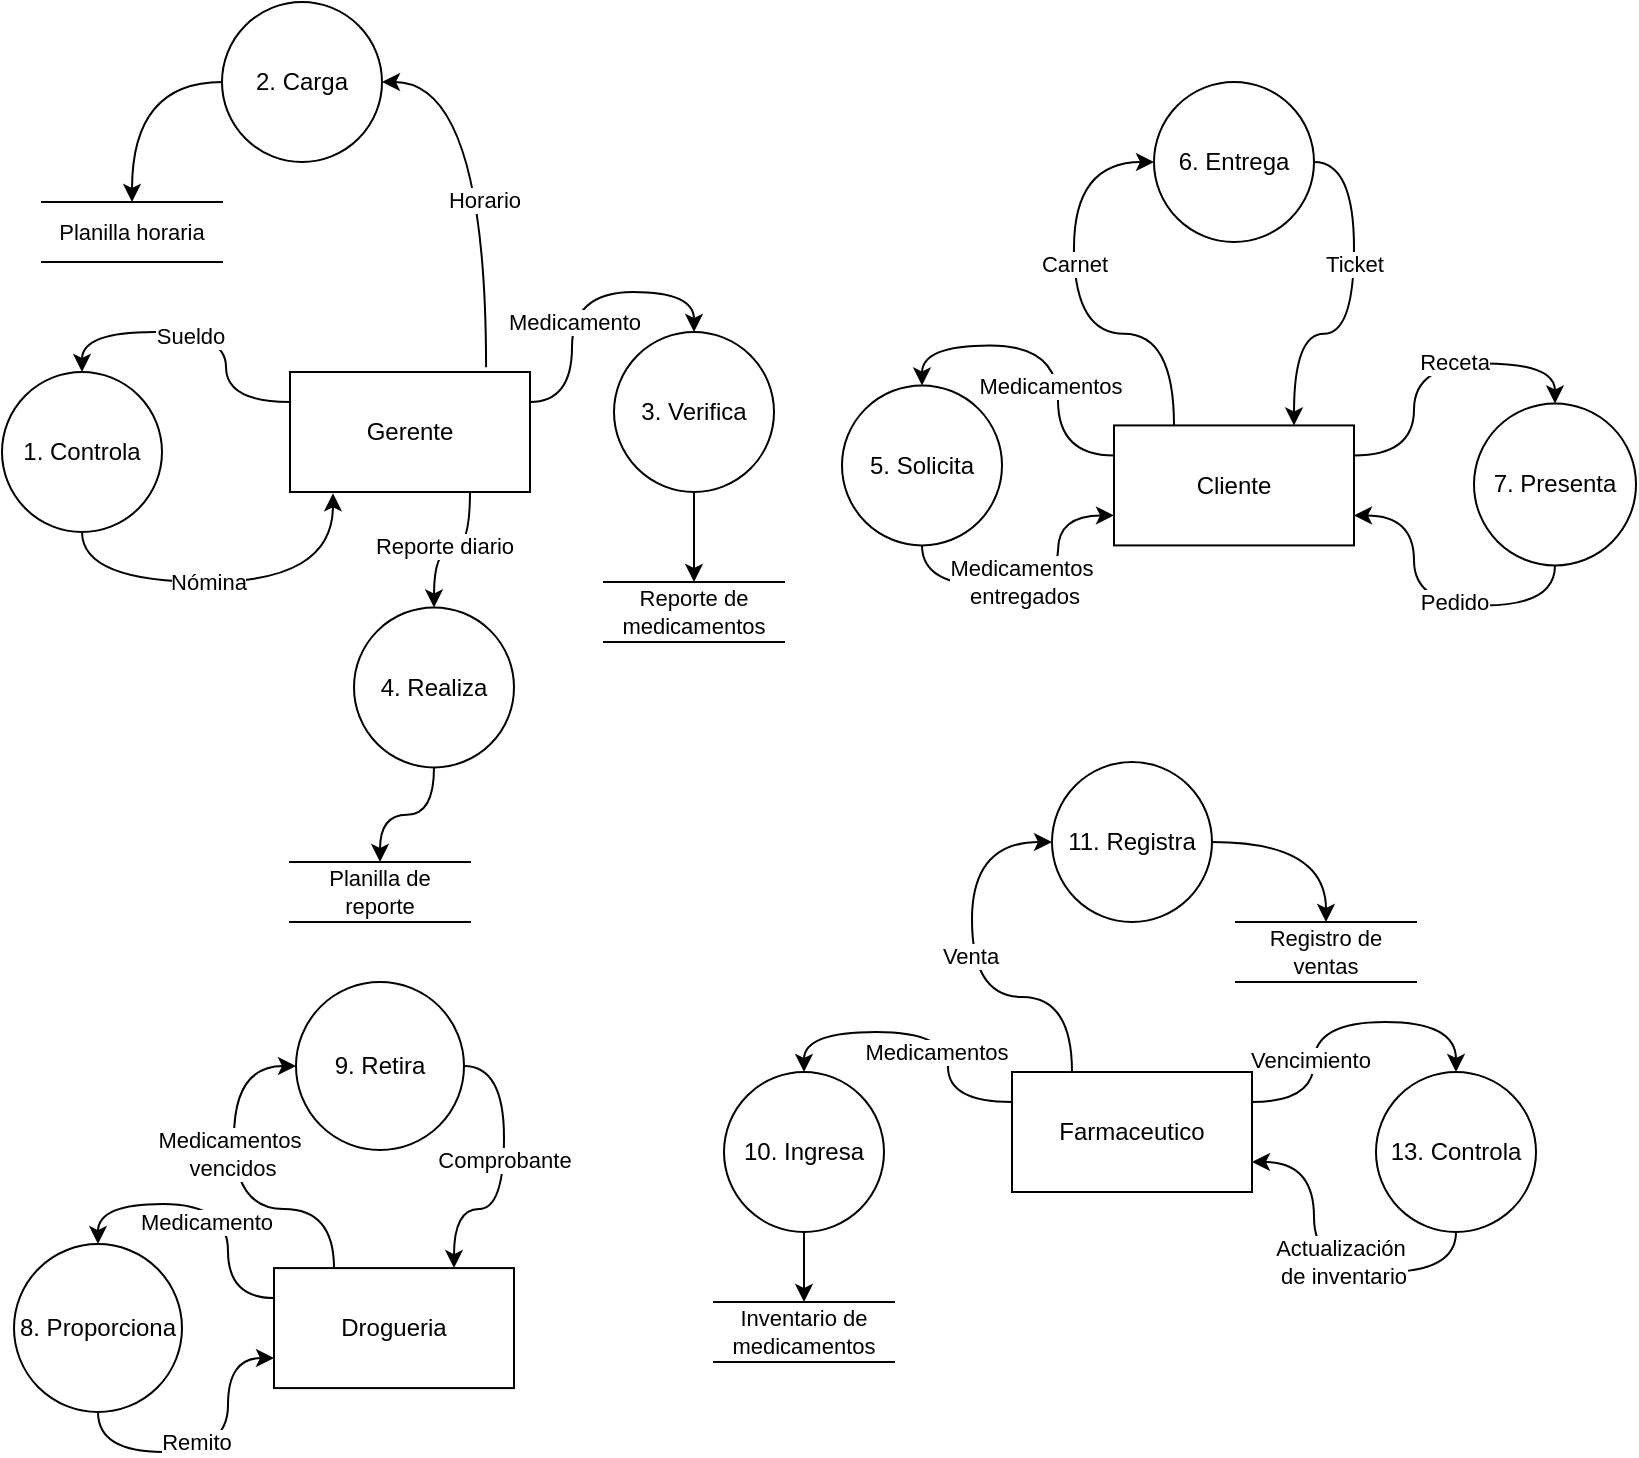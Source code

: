 <mxfile version="24.8.6" pages="2">
  <diagram id="8bPWiTlcKolvTdHzhJPU" name="DFD_Farmacia">
    <mxGraphModel dx="1068" dy="471" grid="1" gridSize="10" guides="1" tooltips="1" connect="1" arrows="1" fold="1" page="1" pageScale="1" pageWidth="827" pageHeight="1169" math="0" shadow="0">
      <root>
        <mxCell id="0" />
        <mxCell id="1" parent="0" />
        <mxCell id="YV-PIig6HxP3eE1vPEk6-2" style="edgeStyle=orthogonalEdgeStyle;shape=connector;curved=1;rounded=0;orthogonalLoop=1;jettySize=auto;html=1;exitX=0;exitY=0.25;exitDx=0;exitDy=0;strokeColor=default;align=center;verticalAlign=middle;fontFamily=Helvetica;fontSize=11;fontColor=default;labelBackgroundColor=default;endArrow=classic;entryX=0.5;entryY=0;entryDx=0;entryDy=0;" parent="1" source="YV-PIig6HxP3eE1vPEk6-7" target="YV-PIig6HxP3eE1vPEk6-4" edge="1">
          <mxGeometry relative="1" as="geometry">
            <mxPoint x="144" y="170" as="targetPoint" />
          </mxGeometry>
        </mxCell>
        <mxCell id="YV-PIig6HxP3eE1vPEk6-3" value="Sueldo" style="edgeLabel;html=1;align=center;verticalAlign=middle;resizable=0;points=[];fontFamily=Helvetica;fontSize=11;fontColor=default;labelBackgroundColor=default;" parent="YV-PIig6HxP3eE1vPEk6-2" connectable="0" vertex="1">
          <mxGeometry x="0.07" y="2" relative="1" as="geometry">
            <mxPoint as="offset" />
          </mxGeometry>
        </mxCell>
        <mxCell id="YV-PIig6HxP3eE1vPEk6-4" value="1. Controla" style="ellipse;whiteSpace=wrap;html=1;aspect=fixed;" parent="1" vertex="1">
          <mxGeometry x="4" y="195" width="80" height="80" as="geometry" />
        </mxCell>
        <mxCell id="YV-PIig6HxP3eE1vPEk6-21" style="edgeStyle=orthogonalEdgeStyle;shape=connector;curved=1;rounded=0;orthogonalLoop=1;jettySize=auto;html=1;exitX=0;exitY=0.5;exitDx=0;exitDy=0;entryX=0.5;entryY=0;entryDx=0;entryDy=0;strokeColor=default;align=center;verticalAlign=middle;fontFamily=Helvetica;fontSize=11;fontColor=default;labelBackgroundColor=default;endArrow=classic;" parent="1" source="YV-PIig6HxP3eE1vPEk6-5" target="YV-PIig6HxP3eE1vPEk6-20" edge="1">
          <mxGeometry relative="1" as="geometry" />
        </mxCell>
        <mxCell id="YV-PIig6HxP3eE1vPEk6-5" value="2. Carga" style="ellipse;whiteSpace=wrap;html=1;aspect=fixed;" parent="1" vertex="1">
          <mxGeometry x="114" y="10" width="80" height="80" as="geometry" />
        </mxCell>
        <mxCell id="YV-PIig6HxP3eE1vPEk6-27" style="edgeStyle=orthogonalEdgeStyle;shape=connector;curved=1;rounded=0;orthogonalLoop=1;jettySize=auto;html=1;exitX=0.5;exitY=1;exitDx=0;exitDy=0;entryX=0.5;entryY=0;entryDx=0;entryDy=0;strokeColor=default;align=center;verticalAlign=middle;fontFamily=Helvetica;fontSize=11;fontColor=default;labelBackgroundColor=default;endArrow=classic;" parent="1" source="YV-PIig6HxP3eE1vPEk6-6" target="YV-PIig6HxP3eE1vPEk6-26" edge="1">
          <mxGeometry relative="1" as="geometry" />
        </mxCell>
        <mxCell id="YV-PIig6HxP3eE1vPEk6-6" value="4. Realiza" style="ellipse;whiteSpace=wrap;html=1;aspect=fixed;" parent="1" vertex="1">
          <mxGeometry x="180" y="312.71" width="80" height="80" as="geometry" />
        </mxCell>
        <mxCell id="YV-PIig6HxP3eE1vPEk6-22" style="edgeStyle=orthogonalEdgeStyle;shape=connector;curved=1;rounded=0;orthogonalLoop=1;jettySize=auto;html=1;exitX=1;exitY=0.25;exitDx=0;exitDy=0;entryX=0.5;entryY=0;entryDx=0;entryDy=0;strokeColor=default;align=center;verticalAlign=middle;fontFamily=Helvetica;fontSize=11;fontColor=default;labelBackgroundColor=default;endArrow=classic;" parent="1" source="YV-PIig6HxP3eE1vPEk6-7" target="YV-PIig6HxP3eE1vPEk6-8" edge="1">
          <mxGeometry relative="1" as="geometry" />
        </mxCell>
        <mxCell id="YV-PIig6HxP3eE1vPEk6-23" value="Medicamento" style="edgeLabel;html=1;align=center;verticalAlign=middle;resizable=0;points=[];fontFamily=Helvetica;fontSize=11;fontColor=default;labelBackgroundColor=default;" parent="YV-PIig6HxP3eE1vPEk6-22" connectable="0" vertex="1">
          <mxGeometry x="-0.362" y="-2" relative="1" as="geometry">
            <mxPoint x="-1" y="-11" as="offset" />
          </mxGeometry>
        </mxCell>
        <mxCell id="YV-PIig6HxP3eE1vPEk6-24" style="edgeStyle=orthogonalEdgeStyle;shape=connector;curved=1;rounded=0;orthogonalLoop=1;jettySize=auto;html=1;exitX=0.75;exitY=1;exitDx=0;exitDy=0;entryX=0.5;entryY=0;entryDx=0;entryDy=0;strokeColor=default;align=center;verticalAlign=middle;fontFamily=Helvetica;fontSize=11;fontColor=default;labelBackgroundColor=default;endArrow=classic;" parent="1" source="YV-PIig6HxP3eE1vPEk6-7" target="YV-PIig6HxP3eE1vPEk6-6" edge="1">
          <mxGeometry relative="1" as="geometry" />
        </mxCell>
        <mxCell id="YV-PIig6HxP3eE1vPEk6-25" value="Reporte diario" style="edgeLabel;html=1;align=center;verticalAlign=middle;resizable=0;points=[];fontFamily=Helvetica;fontSize=11;fontColor=default;labelBackgroundColor=default;" parent="YV-PIig6HxP3eE1vPEk6-24" connectable="0" vertex="1">
          <mxGeometry x="0.107" y="-2" relative="1" as="geometry">
            <mxPoint as="offset" />
          </mxGeometry>
        </mxCell>
        <mxCell id="YV-PIig6HxP3eE1vPEk6-7" value="Gerente" style="rounded=0;whiteSpace=wrap;html=1;" parent="1" vertex="1">
          <mxGeometry x="148" y="195" width="120" height="60" as="geometry" />
        </mxCell>
        <mxCell id="WtPq1VVU2qWThRhTAuw3-4" style="edgeStyle=orthogonalEdgeStyle;rounded=0;orthogonalLoop=1;jettySize=auto;html=1;exitX=0.5;exitY=1;exitDx=0;exitDy=0;entryX=0.5;entryY=0;entryDx=0;entryDy=0;curved=1;" edge="1" parent="1" source="YV-PIig6HxP3eE1vPEk6-8" target="WtPq1VVU2qWThRhTAuw3-3">
          <mxGeometry relative="1" as="geometry" />
        </mxCell>
        <mxCell id="YV-PIig6HxP3eE1vPEk6-8" value="3. Verifica" style="ellipse;whiteSpace=wrap;html=1;aspect=fixed;" parent="1" vertex="1">
          <mxGeometry x="310" y="175" width="80" height="80" as="geometry" />
        </mxCell>
        <mxCell id="YV-PIig6HxP3eE1vPEk6-9" style="edgeStyle=orthogonalEdgeStyle;shape=connector;curved=1;rounded=0;orthogonalLoop=1;jettySize=auto;html=1;exitX=0;exitY=0.25;exitDx=0;exitDy=0;strokeColor=default;align=center;verticalAlign=middle;fontFamily=Helvetica;fontSize=11;fontColor=default;labelBackgroundColor=default;endArrow=classic;entryX=0.5;entryY=0;entryDx=0;entryDy=0;" parent="1" source="YV-PIig6HxP3eE1vPEk6-14" target="YV-PIig6HxP3eE1vPEk6-11" edge="1">
          <mxGeometry relative="1" as="geometry">
            <mxPoint x="505" y="520" as="targetPoint" />
          </mxGeometry>
        </mxCell>
        <mxCell id="YV-PIig6HxP3eE1vPEk6-10" value="Medicamentos" style="edgeLabel;html=1;align=center;verticalAlign=middle;resizable=0;points=[];fontFamily=Helvetica;fontSize=11;fontColor=default;labelBackgroundColor=default;" parent="YV-PIig6HxP3eE1vPEk6-9" connectable="0" vertex="1">
          <mxGeometry x="0.07" y="2" relative="1" as="geometry">
            <mxPoint x="12" y="8" as="offset" />
          </mxGeometry>
        </mxCell>
        <mxCell id="-HLmebLIenSybxcBl1Y0-34" style="edgeStyle=orthogonalEdgeStyle;shape=connector;curved=1;rounded=0;orthogonalLoop=1;jettySize=auto;html=1;exitX=0.5;exitY=1;exitDx=0;exitDy=0;entryX=0.5;entryY=0;entryDx=0;entryDy=0;strokeColor=default;align=center;verticalAlign=middle;fontFamily=Helvetica;fontSize=11;fontColor=default;labelBackgroundColor=default;endArrow=classic;" edge="1" parent="1" source="YV-PIig6HxP3eE1vPEk6-11" target="-HLmebLIenSybxcBl1Y0-33">
          <mxGeometry relative="1" as="geometry" />
        </mxCell>
        <mxCell id="YV-PIig6HxP3eE1vPEk6-11" value="10. Ingresa" style="ellipse;whiteSpace=wrap;html=1;aspect=fixed;" parent="1" vertex="1">
          <mxGeometry x="365" y="545" width="80" height="80" as="geometry" />
        </mxCell>
        <mxCell id="-HLmebLIenSybxcBl1Y0-40" style="edgeStyle=orthogonalEdgeStyle;shape=connector;curved=1;rounded=0;orthogonalLoop=1;jettySize=auto;html=1;exitX=0.5;exitY=1;exitDx=0;exitDy=0;entryX=1;entryY=0.75;entryDx=0;entryDy=0;strokeColor=default;align=center;verticalAlign=middle;fontFamily=Helvetica;fontSize=11;fontColor=default;labelBackgroundColor=default;endArrow=classic;" edge="1" parent="1" source="YV-PIig6HxP3eE1vPEk6-13" target="YV-PIig6HxP3eE1vPEk6-14">
          <mxGeometry relative="1" as="geometry" />
        </mxCell>
        <mxCell id="-HLmebLIenSybxcBl1Y0-41" value="Actualización&lt;div&gt;&amp;nbsp;de inventario&lt;/div&gt;" style="edgeLabel;html=1;align=center;verticalAlign=middle;resizable=0;points=[];fontFamily=Helvetica;fontSize=11;fontColor=default;labelBackgroundColor=default;" vertex="1" connectable="0" parent="-HLmebLIenSybxcBl1Y0-40">
          <mxGeometry x="-0.113" y="-5" relative="1" as="geometry">
            <mxPoint as="offset" />
          </mxGeometry>
        </mxCell>
        <mxCell id="YV-PIig6HxP3eE1vPEk6-13" value="13. Controla" style="ellipse;whiteSpace=wrap;html=1;aspect=fixed;" parent="1" vertex="1">
          <mxGeometry x="691" y="545" width="80" height="80" as="geometry" />
        </mxCell>
        <mxCell id="YV-PIig6HxP3eE1vPEk6-28" style="edgeStyle=orthogonalEdgeStyle;shape=connector;curved=1;rounded=0;orthogonalLoop=1;jettySize=auto;html=1;exitX=1;exitY=0.25;exitDx=0;exitDy=0;entryX=0.5;entryY=0;entryDx=0;entryDy=0;strokeColor=default;align=center;verticalAlign=middle;fontFamily=Helvetica;fontSize=11;fontColor=default;labelBackgroundColor=default;endArrow=classic;" parent="1" source="YV-PIig6HxP3eE1vPEk6-14" target="YV-PIig6HxP3eE1vPEk6-13" edge="1">
          <mxGeometry relative="1" as="geometry">
            <Array as="points">
              <mxPoint x="660" y="560" />
              <mxPoint x="660" y="520" />
              <mxPoint x="731" y="520" />
            </Array>
          </mxGeometry>
        </mxCell>
        <mxCell id="YV-PIig6HxP3eE1vPEk6-29" value="Vencimiento" style="edgeLabel;html=1;align=center;verticalAlign=middle;resizable=0;points=[];fontFamily=Helvetica;fontSize=11;fontColor=default;labelBackgroundColor=default;" parent="YV-PIig6HxP3eE1vPEk6-28" connectable="0" vertex="1">
          <mxGeometry x="-0.379" y="2" relative="1" as="geometry">
            <mxPoint as="offset" />
          </mxGeometry>
        </mxCell>
        <mxCell id="-HLmebLIenSybxcBl1Y0-36" style="edgeStyle=orthogonalEdgeStyle;shape=connector;curved=1;rounded=0;orthogonalLoop=1;jettySize=auto;html=1;exitX=0.25;exitY=0;exitDx=0;exitDy=0;entryX=0;entryY=0.5;entryDx=0;entryDy=0;strokeColor=default;align=center;verticalAlign=middle;fontFamily=Helvetica;fontSize=11;fontColor=default;labelBackgroundColor=default;endArrow=classic;" edge="1" parent="1" source="YV-PIig6HxP3eE1vPEk6-14" target="-HLmebLIenSybxcBl1Y0-35">
          <mxGeometry relative="1" as="geometry" />
        </mxCell>
        <mxCell id="-HLmebLIenSybxcBl1Y0-37" value="Venta" style="edgeLabel;html=1;align=center;verticalAlign=middle;resizable=0;points=[];fontFamily=Helvetica;fontSize=11;fontColor=default;labelBackgroundColor=default;" vertex="1" connectable="0" parent="-HLmebLIenSybxcBl1Y0-36">
          <mxGeometry x="0.054" y="1" relative="1" as="geometry">
            <mxPoint as="offset" />
          </mxGeometry>
        </mxCell>
        <mxCell id="YV-PIig6HxP3eE1vPEk6-14" value="Farmaceutico" style="rounded=0;whiteSpace=wrap;html=1;" parent="1" vertex="1">
          <mxGeometry x="509" y="545" width="120" height="60" as="geometry" />
        </mxCell>
        <mxCell id="YV-PIig6HxP3eE1vPEk6-18" style="edgeStyle=orthogonalEdgeStyle;shape=connector;curved=1;rounded=0;orthogonalLoop=1;jettySize=auto;html=1;exitX=0.817;exitY=-0.039;exitDx=0;exitDy=0;entryX=1;entryY=0.5;entryDx=0;entryDy=0;strokeColor=default;align=center;verticalAlign=middle;fontFamily=Helvetica;fontSize=11;fontColor=default;labelBackgroundColor=default;endArrow=classic;exitPerimeter=0;" parent="1" source="YV-PIig6HxP3eE1vPEk6-7" target="YV-PIig6HxP3eE1vPEk6-5" edge="1">
          <mxGeometry relative="1" as="geometry" />
        </mxCell>
        <mxCell id="YV-PIig6HxP3eE1vPEk6-19" value="Horario" style="edgeLabel;html=1;align=center;verticalAlign=middle;resizable=0;points=[];fontFamily=Helvetica;fontSize=11;fontColor=default;labelBackgroundColor=default;" parent="YV-PIig6HxP3eE1vPEk6-18" connectable="0" vertex="1">
          <mxGeometry x="-0.135" y="1" relative="1" as="geometry">
            <mxPoint as="offset" />
          </mxGeometry>
        </mxCell>
        <mxCell id="YV-PIig6HxP3eE1vPEk6-20" value="Planilla horaria" style="shape=partialRectangle;whiteSpace=wrap;html=1;left=0;right=0;fillColor=none;fontFamily=Helvetica;fontSize=11;fontColor=default;labelBackgroundColor=default;" parent="1" vertex="1">
          <mxGeometry x="24" y="110" width="90" height="30" as="geometry" />
        </mxCell>
        <mxCell id="YV-PIig6HxP3eE1vPEk6-26" value="Planilla de reporte" style="shape=partialRectangle;whiteSpace=wrap;html=1;left=0;right=0;fillColor=none;fontFamily=Helvetica;fontSize=11;fontColor=default;labelBackgroundColor=default;" parent="1" vertex="1">
          <mxGeometry x="148" y="440" width="90" height="30" as="geometry" />
        </mxCell>
        <mxCell id="YV-PIig6HxP3eE1vPEk6-47" style="edgeStyle=orthogonalEdgeStyle;shape=connector;curved=1;rounded=0;orthogonalLoop=1;jettySize=auto;html=1;exitX=0;exitY=0.25;exitDx=0;exitDy=0;strokeColor=default;align=center;verticalAlign=middle;fontFamily=Helvetica;fontSize=11;fontColor=default;labelBackgroundColor=default;endArrow=classic;entryX=0.5;entryY=0;entryDx=0;entryDy=0;" parent="1" source="YV-PIig6HxP3eE1vPEk6-55" target="YV-PIig6HxP3eE1vPEk6-49" edge="1">
          <mxGeometry relative="1" as="geometry">
            <mxPoint x="174" y="520.04" as="targetPoint" />
          </mxGeometry>
        </mxCell>
        <mxCell id="YV-PIig6HxP3eE1vPEk6-48" value="Medicamento" style="edgeLabel;html=1;align=center;verticalAlign=middle;resizable=0;points=[];fontFamily=Helvetica;fontSize=11;fontColor=default;labelBackgroundColor=default;" parent="YV-PIig6HxP3eE1vPEk6-47" connectable="0" vertex="1">
          <mxGeometry x="0.07" y="2" relative="1" as="geometry">
            <mxPoint x="2" y="7" as="offset" />
          </mxGeometry>
        </mxCell>
        <mxCell id="YV-PIig6HxP3eE1vPEk6-49" value="8. Proporciona" style="ellipse;whiteSpace=wrap;html=1;aspect=fixed;" parent="1" vertex="1">
          <mxGeometry x="10" y="631.04" width="84" height="84" as="geometry" />
        </mxCell>
        <mxCell id="-HLmebLIenSybxcBl1Y0-60" style="edgeStyle=orthogonalEdgeStyle;shape=connector;curved=1;rounded=0;orthogonalLoop=1;jettySize=auto;html=1;exitX=0.25;exitY=0;exitDx=0;exitDy=0;entryX=0;entryY=0.5;entryDx=0;entryDy=0;strokeColor=default;align=center;verticalAlign=middle;fontFamily=Helvetica;fontSize=11;fontColor=default;labelBackgroundColor=default;endArrow=classic;" edge="1" parent="1" source="YV-PIig6HxP3eE1vPEk6-55" target="-HLmebLIenSybxcBl1Y0-53">
          <mxGeometry relative="1" as="geometry" />
        </mxCell>
        <mxCell id="-HLmebLIenSybxcBl1Y0-61" value="Medicamentos&amp;nbsp;&lt;div&gt;vencidos&lt;/div&gt;" style="edgeLabel;html=1;align=center;verticalAlign=middle;resizable=0;points=[];fontFamily=Helvetica;fontSize=11;fontColor=default;labelBackgroundColor=default;" vertex="1" connectable="0" parent="-HLmebLIenSybxcBl1Y0-60">
          <mxGeometry x="0.183" y="1" relative="1" as="geometry">
            <mxPoint as="offset" />
          </mxGeometry>
        </mxCell>
        <mxCell id="YV-PIig6HxP3eE1vPEk6-55" value="Drogueria" style="rounded=0;whiteSpace=wrap;html=1;" parent="1" vertex="1">
          <mxGeometry x="140" y="643.04" width="120" height="60" as="geometry" />
        </mxCell>
        <mxCell id="YV-PIig6HxP3eE1vPEk6-57" style="edgeStyle=orthogonalEdgeStyle;shape=connector;curved=1;rounded=0;orthogonalLoop=1;jettySize=auto;html=1;strokeColor=default;align=center;verticalAlign=middle;fontFamily=Helvetica;fontSize=11;fontColor=default;labelBackgroundColor=default;endArrow=classic;entryX=0;entryY=0.75;entryDx=0;entryDy=0;exitX=0.5;exitY=1;exitDx=0;exitDy=0;" parent="1" source="YV-PIig6HxP3eE1vPEk6-49" target="YV-PIig6HxP3eE1vPEk6-55" edge="1">
          <mxGeometry relative="1" as="geometry">
            <mxPoint x="74.0" y="660" as="targetPoint" />
          </mxGeometry>
        </mxCell>
        <mxCell id="YV-PIig6HxP3eE1vPEk6-58" value="Remito" style="edgeLabel;html=1;align=center;verticalAlign=middle;resizable=0;points=[];fontFamily=Helvetica;fontSize=11;fontColor=default;labelBackgroundColor=default;" parent="YV-PIig6HxP3eE1vPEk6-57" connectable="0" vertex="1">
          <mxGeometry x="-0.225" y="7" relative="1" as="geometry">
            <mxPoint x="9" y="2" as="offset" />
          </mxGeometry>
        </mxCell>
        <mxCell id="WtPq1VVU2qWThRhTAuw3-1" style="edgeStyle=orthogonalEdgeStyle;rounded=0;orthogonalLoop=1;jettySize=auto;html=1;exitX=0.5;exitY=1;exitDx=0;exitDy=0;entryX=0.179;entryY=1.011;entryDx=0;entryDy=0;entryPerimeter=0;curved=1;" edge="1" parent="1" source="YV-PIig6HxP3eE1vPEk6-4" target="YV-PIig6HxP3eE1vPEk6-7">
          <mxGeometry relative="1" as="geometry">
            <Array as="points">
              <mxPoint x="44" y="300" />
              <mxPoint x="170" y="300" />
            </Array>
          </mxGeometry>
        </mxCell>
        <mxCell id="WtPq1VVU2qWThRhTAuw3-2" value="Nómina" style="edgeLabel;html=1;align=center;verticalAlign=middle;resizable=0;points=[];" vertex="1" connectable="0" parent="WtPq1VVU2qWThRhTAuw3-1">
          <mxGeometry x="-0.104" relative="1" as="geometry">
            <mxPoint as="offset" />
          </mxGeometry>
        </mxCell>
        <mxCell id="WtPq1VVU2qWThRhTAuw3-3" value="Reporte de medicamentos" style="shape=partialRectangle;whiteSpace=wrap;html=1;left=0;right=0;fillColor=none;fontFamily=Helvetica;fontSize=11;fontColor=default;labelBackgroundColor=default;" vertex="1" parent="1">
          <mxGeometry x="305" y="300" width="90" height="30" as="geometry" />
        </mxCell>
        <mxCell id="-HLmebLIenSybxcBl1Y0-17" style="edgeStyle=orthogonalEdgeStyle;shape=connector;curved=1;rounded=0;orthogonalLoop=1;jettySize=auto;html=1;exitX=0.5;exitY=1;exitDx=0;exitDy=0;entryX=1;entryY=0.75;entryDx=0;entryDy=0;strokeColor=default;align=center;verticalAlign=middle;fontFamily=Helvetica;fontSize=11;fontColor=default;labelBackgroundColor=default;endArrow=classic;" edge="1" source="-HLmebLIenSybxcBl1Y0-19" target="-HLmebLIenSybxcBl1Y0-29" parent="1">
          <mxGeometry relative="1" as="geometry" />
        </mxCell>
        <mxCell id="-HLmebLIenSybxcBl1Y0-18" value="Pedido" style="edgeLabel;html=1;align=center;verticalAlign=middle;resizable=0;points=[];fontFamily=Helvetica;fontSize=11;fontColor=default;labelBackgroundColor=default;" vertex="1" connectable="0" parent="-HLmebLIenSybxcBl1Y0-17">
          <mxGeometry x="-0.071" y="-2" relative="1" as="geometry">
            <mxPoint x="6" as="offset" />
          </mxGeometry>
        </mxCell>
        <mxCell id="-HLmebLIenSybxcBl1Y0-19" value="7. Presenta" style="ellipse;whiteSpace=wrap;html=1;aspect=fixed;" vertex="1" parent="1">
          <mxGeometry x="740" y="210.71" width="81" height="81" as="geometry" />
        </mxCell>
        <mxCell id="-HLmebLIenSybxcBl1Y0-20" style="edgeStyle=orthogonalEdgeStyle;shape=connector;curved=1;rounded=0;orthogonalLoop=1;jettySize=auto;html=1;exitX=0.5;exitY=1;exitDx=0;exitDy=0;entryX=0;entryY=0.75;entryDx=0;entryDy=0;strokeColor=default;align=center;verticalAlign=middle;fontFamily=Helvetica;fontSize=11;fontColor=default;labelBackgroundColor=default;endArrow=classic;" edge="1" source="-HLmebLIenSybxcBl1Y0-22" target="-HLmebLIenSybxcBl1Y0-29" parent="1">
          <mxGeometry relative="1" as="geometry" />
        </mxCell>
        <mxCell id="-HLmebLIenSybxcBl1Y0-21" value="Medicamentos&amp;nbsp;&lt;div&gt;entregados&lt;/div&gt;" style="edgeLabel;html=1;align=center;verticalAlign=middle;resizable=0;points=[];fontFamily=Helvetica;fontSize=11;fontColor=default;labelBackgroundColor=default;" vertex="1" connectable="0" parent="-HLmebLIenSybxcBl1Y0-20">
          <mxGeometry x="-0.298" y="3" relative="1" as="geometry">
            <mxPoint x="18" y="1" as="offset" />
          </mxGeometry>
        </mxCell>
        <mxCell id="-HLmebLIenSybxcBl1Y0-22" value="5. Solicita" style="ellipse;whiteSpace=wrap;html=1;aspect=fixed;" vertex="1" parent="1">
          <mxGeometry x="424" y="201.71" width="80" height="80" as="geometry" />
        </mxCell>
        <mxCell id="-HLmebLIenSybxcBl1Y0-23" style="edgeStyle=orthogonalEdgeStyle;shape=connector;curved=1;rounded=0;orthogonalLoop=1;jettySize=auto;html=1;exitX=0;exitY=0.25;exitDx=0;exitDy=0;entryX=0.5;entryY=0;entryDx=0;entryDy=0;strokeColor=default;align=center;verticalAlign=middle;fontFamily=Helvetica;fontSize=11;fontColor=default;labelBackgroundColor=default;endArrow=classic;" edge="1" source="-HLmebLIenSybxcBl1Y0-29" target="-HLmebLIenSybxcBl1Y0-22" parent="1">
          <mxGeometry relative="1" as="geometry" />
        </mxCell>
        <mxCell id="-HLmebLIenSybxcBl1Y0-24" value="Medicamentos" style="edgeLabel;html=1;align=center;verticalAlign=middle;resizable=0;points=[];fontFamily=Helvetica;fontSize=11;fontColor=default;labelBackgroundColor=default;" vertex="1" connectable="0" parent="-HLmebLIenSybxcBl1Y0-23">
          <mxGeometry x="0.265" y="1" relative="1" as="geometry">
            <mxPoint x="21" y="19" as="offset" />
          </mxGeometry>
        </mxCell>
        <mxCell id="-HLmebLIenSybxcBl1Y0-25" style="edgeStyle=orthogonalEdgeStyle;shape=connector;curved=1;rounded=0;orthogonalLoop=1;jettySize=auto;html=1;exitX=0.25;exitY=0;exitDx=0;exitDy=0;entryX=0;entryY=0.5;entryDx=0;entryDy=0;strokeColor=default;align=center;verticalAlign=middle;fontFamily=Helvetica;fontSize=11;fontColor=default;labelBackgroundColor=default;endArrow=classic;" edge="1" source="-HLmebLIenSybxcBl1Y0-29" target="-HLmebLIenSybxcBl1Y0-32" parent="1">
          <mxGeometry relative="1" as="geometry" />
        </mxCell>
        <mxCell id="-HLmebLIenSybxcBl1Y0-26" value="Carnet" style="edgeLabel;html=1;align=center;verticalAlign=middle;resizable=0;points=[];fontFamily=Helvetica;fontSize=11;fontColor=default;labelBackgroundColor=default;" vertex="1" connectable="0" parent="-HLmebLIenSybxcBl1Y0-25">
          <mxGeometry x="-0.008" y="-3" relative="1" as="geometry">
            <mxPoint x="-3" y="-21" as="offset" />
          </mxGeometry>
        </mxCell>
        <mxCell id="-HLmebLIenSybxcBl1Y0-27" style="edgeStyle=orthogonalEdgeStyle;shape=connector;curved=1;rounded=0;orthogonalLoop=1;jettySize=auto;html=1;exitX=1;exitY=0.25;exitDx=0;exitDy=0;entryX=0.5;entryY=0;entryDx=0;entryDy=0;strokeColor=default;align=center;verticalAlign=middle;fontFamily=Helvetica;fontSize=11;fontColor=default;labelBackgroundColor=default;endArrow=classic;" edge="1" source="-HLmebLIenSybxcBl1Y0-29" target="-HLmebLIenSybxcBl1Y0-19" parent="1">
          <mxGeometry relative="1" as="geometry" />
        </mxCell>
        <mxCell id="-HLmebLIenSybxcBl1Y0-28" value="Receta" style="edgeLabel;html=1;align=center;verticalAlign=middle;resizable=0;points=[];fontFamily=Helvetica;fontSize=11;fontColor=default;labelBackgroundColor=default;" vertex="1" connectable="0" parent="-HLmebLIenSybxcBl1Y0-27">
          <mxGeometry x="-0.224" y="-3" relative="1" as="geometry">
            <mxPoint x="17" y="-12" as="offset" />
          </mxGeometry>
        </mxCell>
        <mxCell id="-HLmebLIenSybxcBl1Y0-29" value="Cliente" style="rounded=0;whiteSpace=wrap;html=1;" vertex="1" parent="1">
          <mxGeometry x="560" y="221.71" width="120" height="60" as="geometry" />
        </mxCell>
        <mxCell id="-HLmebLIenSybxcBl1Y0-30" style="edgeStyle=orthogonalEdgeStyle;shape=connector;curved=1;rounded=0;orthogonalLoop=1;jettySize=auto;html=1;exitX=1;exitY=0.5;exitDx=0;exitDy=0;strokeColor=default;align=center;verticalAlign=middle;fontFamily=Helvetica;fontSize=11;fontColor=default;labelBackgroundColor=default;endArrow=classic;entryX=0.75;entryY=0;entryDx=0;entryDy=0;" edge="1" source="-HLmebLIenSybxcBl1Y0-32" parent="1" target="-HLmebLIenSybxcBl1Y0-29">
          <mxGeometry relative="1" as="geometry">
            <mxPoint x="719.5" y="221.71" as="targetPoint" />
          </mxGeometry>
        </mxCell>
        <mxCell id="-HLmebLIenSybxcBl1Y0-31" value="Ticket" style="edgeLabel;html=1;align=center;verticalAlign=middle;resizable=0;points=[];fontFamily=Helvetica;fontSize=11;fontColor=default;labelBackgroundColor=default;" vertex="1" connectable="0" parent="-HLmebLIenSybxcBl1Y0-30">
          <mxGeometry x="0.042" relative="1" as="geometry">
            <mxPoint y="-24" as="offset" />
          </mxGeometry>
        </mxCell>
        <mxCell id="-HLmebLIenSybxcBl1Y0-32" value="6. Entrega" style="ellipse;whiteSpace=wrap;html=1;aspect=fixed;" vertex="1" parent="1">
          <mxGeometry x="580" y="50.0" width="80" height="80" as="geometry" />
        </mxCell>
        <mxCell id="-HLmebLIenSybxcBl1Y0-33" value="Inventario de medicamentos" style="shape=partialRectangle;whiteSpace=wrap;html=1;left=0;right=0;fillColor=none;fontFamily=Helvetica;fontSize=11;fontColor=default;labelBackgroundColor=default;" vertex="1" parent="1">
          <mxGeometry x="360" y="660" width="90" height="30" as="geometry" />
        </mxCell>
        <mxCell id="-HLmebLIenSybxcBl1Y0-39" style="edgeStyle=orthogonalEdgeStyle;shape=connector;curved=1;rounded=0;orthogonalLoop=1;jettySize=auto;html=1;exitX=1;exitY=0.5;exitDx=0;exitDy=0;entryX=0.5;entryY=0;entryDx=0;entryDy=0;strokeColor=default;align=center;verticalAlign=middle;fontFamily=Helvetica;fontSize=11;fontColor=default;labelBackgroundColor=default;endArrow=classic;" edge="1" parent="1" source="-HLmebLIenSybxcBl1Y0-35" target="-HLmebLIenSybxcBl1Y0-38">
          <mxGeometry relative="1" as="geometry" />
        </mxCell>
        <mxCell id="-HLmebLIenSybxcBl1Y0-35" value="11. Registra" style="ellipse;whiteSpace=wrap;html=1;aspect=fixed;" vertex="1" parent="1">
          <mxGeometry x="529" y="390" width="80" height="80" as="geometry" />
        </mxCell>
        <mxCell id="-HLmebLIenSybxcBl1Y0-38" value="Registro de ventas" style="shape=partialRectangle;whiteSpace=wrap;html=1;left=0;right=0;fillColor=none;fontFamily=Helvetica;fontSize=11;fontColor=default;labelBackgroundColor=default;" vertex="1" parent="1">
          <mxGeometry x="621" y="470" width="90" height="30" as="geometry" />
        </mxCell>
        <mxCell id="-HLmebLIenSybxcBl1Y0-57" style="edgeStyle=orthogonalEdgeStyle;shape=connector;curved=1;rounded=0;orthogonalLoop=1;jettySize=auto;html=1;exitX=1;exitY=0.5;exitDx=0;exitDy=0;entryX=0.75;entryY=0;entryDx=0;entryDy=0;strokeColor=default;align=center;verticalAlign=middle;fontFamily=Helvetica;fontSize=11;fontColor=default;labelBackgroundColor=default;endArrow=classic;" edge="1" parent="1" source="-HLmebLIenSybxcBl1Y0-53" target="YV-PIig6HxP3eE1vPEk6-55">
          <mxGeometry relative="1" as="geometry" />
        </mxCell>
        <mxCell id="-HLmebLIenSybxcBl1Y0-58" value="Comprobante" style="edgeLabel;html=1;align=center;verticalAlign=middle;resizable=0;points=[];fontFamily=Helvetica;fontSize=11;fontColor=default;labelBackgroundColor=default;" vertex="1" connectable="0" parent="-HLmebLIenSybxcBl1Y0-57">
          <mxGeometry x="-0.082" relative="1" as="geometry">
            <mxPoint as="offset" />
          </mxGeometry>
        </mxCell>
        <mxCell id="-HLmebLIenSybxcBl1Y0-53" value="9. Retira" style="ellipse;whiteSpace=wrap;html=1;aspect=fixed;" vertex="1" parent="1">
          <mxGeometry x="151" y="500.0" width="84" height="84" as="geometry" />
        </mxCell>
      </root>
    </mxGraphModel>
  </diagram>
  <diagram id="hfL9VkpcNAfhfD8cQorw" name="DER_Farmacia">
    <mxGraphModel dx="1042" dy="565" grid="1" gridSize="10" guides="1" tooltips="1" connect="1" arrows="1" fold="1" page="1" pageScale="1" pageWidth="827" pageHeight="1169" math="0" shadow="0">
      <root>
        <mxCell id="0" />
        <mxCell id="1" parent="0" />
        <mxCell id="zKrqzVpvnBBqY-nF42Q9-30" style="edgeStyle=orthogonalEdgeStyle;rounded=0;orthogonalLoop=1;jettySize=auto;html=1;entryX=0.36;entryY=1.024;entryDx=0;entryDy=0;entryPerimeter=0;" edge="1" parent="1" source="PA_TCz9xRh9xSV_oXa-k-13" target="PA_TCz9xRh9xSV_oXa-k-2">
          <mxGeometry relative="1" as="geometry">
            <Array as="points">
              <mxPoint x="290" y="238" />
              <mxPoint x="286" y="238" />
            </Array>
          </mxGeometry>
        </mxCell>
        <mxCell id="zKrqzVpvnBBqY-nF42Q9-23" value="" style="rounded=0;whiteSpace=wrap;html=1;" vertex="1" parent="1">
          <mxGeometry x="450" y="350" width="90" height="40" as="geometry" />
        </mxCell>
        <mxCell id="zKrqzVpvnBBqY-nF42Q9-16" style="edgeStyle=orthogonalEdgeStyle;rounded=0;orthogonalLoop=1;jettySize=auto;html=1;exitX=0.5;exitY=1;exitDx=0;exitDy=0;entryX=0.373;entryY=0.073;entryDx=0;entryDy=0;entryPerimeter=0;" edge="1" parent="1" source="PA_TCz9xRh9xSV_oXa-k-8" target="uQWyk7mKVvRFVSpA66os-1">
          <mxGeometry relative="1" as="geometry" />
        </mxCell>
        <mxCell id="zKrqzVpvnBBqY-nF42Q9-15" value="" style="rhombus;whiteSpace=wrap;html=1;" vertex="1" parent="1">
          <mxGeometry x="260" y="480" width="60" height="60" as="geometry" />
        </mxCell>
        <mxCell id="uQWyk7mKVvRFVSpA66os-4" value="" style="rounded=0;whiteSpace=wrap;html=1;" parent="1" vertex="1">
          <mxGeometry x="265" y="595" width="70" height="30" as="geometry" />
        </mxCell>
        <mxCell id="X5R0ymO6Hlq577S1Xbkf-3" style="edgeStyle=orthogonalEdgeStyle;rounded=0;orthogonalLoop=1;jettySize=auto;html=1;exitX=1;exitY=0.5;exitDx=0;exitDy=0;entryX=0;entryY=0.5;entryDx=0;entryDy=0;" parent="1" source="PA_TCz9xRh9xSV_oXa-k-1" target="PA_TCz9xRh9xSV_oXa-k-2" edge="1">
          <mxGeometry relative="1" as="geometry" />
        </mxCell>
        <mxCell id="PA_TCz9xRh9xSV_oXa-k-1" value="" style="rounded=0;whiteSpace=wrap;html=1;" parent="1" vertex="1">
          <mxGeometry x="30" y="70" width="100" height="50" as="geometry" />
        </mxCell>
        <mxCell id="PA_TCz9xRh9xSV_oXa-k-2" value="" style="rounded=0;whiteSpace=wrap;html=1;" parent="1" vertex="1">
          <mxGeometry x="250" y="70" width="100" height="50" as="geometry" />
        </mxCell>
        <mxCell id="X5R0ymO6Hlq577S1Xbkf-2" style="edgeStyle=orthogonalEdgeStyle;rounded=0;orthogonalLoop=1;jettySize=auto;html=1;exitX=0;exitY=0.5;exitDx=0;exitDy=0;entryX=1;entryY=0.5;entryDx=0;entryDy=0;" parent="1" source="PA_TCz9xRh9xSV_oXa-k-3" target="PA_TCz9xRh9xSV_oXa-k-2" edge="1">
          <mxGeometry relative="1" as="geometry" />
        </mxCell>
        <mxCell id="PA_TCz9xRh9xSV_oXa-k-3" value="" style="rounded=0;whiteSpace=wrap;html=1;" parent="1" vertex="1">
          <mxGeometry x="470" y="70" width="100" height="50" as="geometry" />
        </mxCell>
        <mxCell id="PA_TCz9xRh9xSV_oXa-k-36" style="edgeStyle=orthogonalEdgeStyle;rounded=0;orthogonalLoop=1;jettySize=auto;html=1;exitX=0;exitY=0.5;exitDx=0;exitDy=0;entryX=1;entryY=0.5;entryDx=0;entryDy=0;" parent="1" source="PA_TCz9xRh9xSV_oXa-k-4" target="PA_TCz9xRh9xSV_oXa-k-3" edge="1">
          <mxGeometry relative="1" as="geometry" />
        </mxCell>
        <mxCell id="PA_TCz9xRh9xSV_oXa-k-4" value="" style="rounded=0;whiteSpace=wrap;html=1;" parent="1" vertex="1">
          <mxGeometry x="700" y="70" width="110" height="50" as="geometry" />
        </mxCell>
        <mxCell id="PA_TCz9xRh9xSV_oXa-k-5" value="" style="rhombus;whiteSpace=wrap;html=1;" parent="1" vertex="1">
          <mxGeometry x="170" y="70" width="50" height="50" as="geometry" />
        </mxCell>
        <mxCell id="PA_TCz9xRh9xSV_oXa-k-6" value="" style="rhombus;whiteSpace=wrap;html=1;" parent="1" vertex="1">
          <mxGeometry x="384" y="70" width="56" height="50" as="geometry" />
        </mxCell>
        <mxCell id="PA_TCz9xRh9xSV_oXa-k-7" value="" style="rhombus;whiteSpace=wrap;html=1;" parent="1" vertex="1">
          <mxGeometry x="610" y="70" width="60" height="55" as="geometry" />
        </mxCell>
        <mxCell id="zKrqzVpvnBBqY-nF42Q9-26" style="edgeStyle=orthogonalEdgeStyle;rounded=0;orthogonalLoop=1;jettySize=auto;html=1;exitX=1;exitY=0.5;exitDx=0;exitDy=0;entryX=0;entryY=0.5;entryDx=0;entryDy=0;" edge="1" parent="1" source="PA_TCz9xRh9xSV_oXa-k-8" target="zKrqzVpvnBBqY-nF42Q9-23">
          <mxGeometry relative="1" as="geometry" />
        </mxCell>
        <mxCell id="PA_TCz9xRh9xSV_oXa-k-8" value="" style="rounded=0;whiteSpace=wrap;html=1;" parent="1" vertex="1">
          <mxGeometry x="240" y="340" width="100" height="60" as="geometry" />
        </mxCell>
        <mxCell id="PA_TCz9xRh9xSV_oXa-k-9" value="Cliente" style="text;html=1;align=center;verticalAlign=middle;whiteSpace=wrap;rounded=0;fontSize=14;" parent="1" vertex="1">
          <mxGeometry x="45" y="75" width="70" height="35" as="geometry" />
        </mxCell>
        <mxCell id="PA_TCz9xRh9xSV_oXa-k-10" value="Medicamento" style="text;html=1;align=center;verticalAlign=middle;whiteSpace=wrap;rounded=0;fontSize=14;" parent="1" vertex="1">
          <mxGeometry x="270" y="80" width="60" height="30" as="geometry" />
        </mxCell>
        <mxCell id="PA_TCz9xRh9xSV_oXa-k-11" value="Farmaceutico" style="text;html=1;align=center;verticalAlign=middle;whiteSpace=wrap;rounded=0;fontSize=14;" parent="1" vertex="1">
          <mxGeometry x="490" y="77.5" width="60" height="30" as="geometry" />
        </mxCell>
        <mxCell id="PA_TCz9xRh9xSV_oXa-k-12" value="Gerente" style="text;html=1;align=center;verticalAlign=middle;whiteSpace=wrap;rounded=0;fontSize=14;" parent="1" vertex="1">
          <mxGeometry x="725" y="80" width="60" height="30" as="geometry" />
        </mxCell>
        <mxCell id="PA_TCz9xRh9xSV_oXa-k-13" value="Drogueria" style="text;html=1;align=center;verticalAlign=middle;whiteSpace=wrap;rounded=0;fontSize=14;" parent="1" vertex="1">
          <mxGeometry x="260" y="355" width="60" height="30" as="geometry" />
        </mxCell>
        <mxCell id="PA_TCz9xRh9xSV_oXa-k-25" value="" style="rhombus;whiteSpace=wrap;html=1;" parent="1" vertex="1">
          <mxGeometry x="250" y="200" width="80" height="80" as="geometry" />
        </mxCell>
        <mxCell id="PA_TCz9xRh9xSV_oXa-k-26" value="Compra" style="text;html=1;align=center;verticalAlign=middle;whiteSpace=wrap;rounded=0;fontSize=10;" parent="1" vertex="1">
          <mxGeometry x="165" y="80" width="60" height="30" as="geometry" />
        </mxCell>
        <mxCell id="PA_TCz9xRh9xSV_oXa-k-28" value="Entrega" style="text;html=1;align=center;verticalAlign=middle;whiteSpace=wrap;rounded=0;fontSize=11;" parent="1" vertex="1">
          <mxGeometry x="382" y="80" width="60" height="30" as="geometry" />
        </mxCell>
        <mxCell id="PA_TCz9xRh9xSV_oXa-k-29" value="Controla" style="text;html=1;align=center;verticalAlign=middle;whiteSpace=wrap;rounded=0;fontSize=11;" parent="1" vertex="1">
          <mxGeometry x="610" y="80" width="60" height="30" as="geometry" />
        </mxCell>
        <mxCell id="PA_TCz9xRh9xSV_oXa-k-30" value="Suministra" style="text;html=1;align=center;verticalAlign=middle;whiteSpace=wrap;rounded=0;fontSize=12;" parent="1" vertex="1">
          <mxGeometry x="260" y="225" width="60" height="30" as="geometry" />
        </mxCell>
        <mxCell id="uQWyk7mKVvRFVSpA66os-1" value="Factura" style="text;html=1;align=center;verticalAlign=middle;whiteSpace=wrap;rounded=0;" parent="1" vertex="1">
          <mxGeometry x="270" y="595" width="60" height="30" as="geometry" />
        </mxCell>
        <mxCell id="zKrqzVpvnBBqY-nF42Q9-1" value="1" style="text;html=1;align=center;verticalAlign=middle;whiteSpace=wrap;rounded=0;" vertex="1" parent="1">
          <mxGeometry x="120" y="70" width="50" height="20" as="geometry" />
        </mxCell>
        <mxCell id="zKrqzVpvnBBqY-nF42Q9-5" value="N" style="text;html=1;align=center;verticalAlign=middle;whiteSpace=wrap;rounded=0;" vertex="1" parent="1">
          <mxGeometry x="210" y="65" width="60" height="30" as="geometry" />
        </mxCell>
        <mxCell id="zKrqzVpvnBBqY-nF42Q9-7" value="N" style="text;html=1;align=center;verticalAlign=middle;whiteSpace=wrap;rounded=0;" vertex="1" parent="1">
          <mxGeometry x="280" y="130" width="60" height="30" as="geometry" />
        </mxCell>
        <mxCell id="zKrqzVpvnBBqY-nF42Q9-8" value="1" style="text;html=1;align=center;verticalAlign=middle;whiteSpace=wrap;rounded=0;" vertex="1" parent="1">
          <mxGeometry x="660" y="65" width="60" height="30" as="geometry" />
        </mxCell>
        <mxCell id="zKrqzVpvnBBqY-nF42Q9-9" value="N" style="text;html=1;align=center;verticalAlign=middle;whiteSpace=wrap;rounded=0;" vertex="1" parent="1">
          <mxGeometry x="555" y="70" width="60" height="30" as="geometry" />
        </mxCell>
        <mxCell id="zKrqzVpvnBBqY-nF42Q9-10" value="1" style="text;html=1;align=center;verticalAlign=middle;whiteSpace=wrap;rounded=0;" vertex="1" parent="1">
          <mxGeometry x="430" y="65" width="60" height="30" as="geometry" />
        </mxCell>
        <mxCell id="zKrqzVpvnBBqY-nF42Q9-11" value="N" style="text;html=1;align=center;verticalAlign=middle;whiteSpace=wrap;rounded=0;" vertex="1" parent="1">
          <mxGeometry x="340" y="65" width="60" height="30" as="geometry" />
        </mxCell>
        <mxCell id="zKrqzVpvnBBqY-nF42Q9-14" value="Emitir" style="text;html=1;align=center;verticalAlign=middle;whiteSpace=wrap;rounded=0;" vertex="1" parent="1">
          <mxGeometry x="260" y="495" width="60" height="30" as="geometry" />
        </mxCell>
        <mxCell id="zKrqzVpvnBBqY-nF42Q9-19" value="1" style="text;html=1;align=center;verticalAlign=middle;whiteSpace=wrap;rounded=0;" vertex="1" parent="1">
          <mxGeometry x="290" y="400" width="60" height="30" as="geometry" />
        </mxCell>
        <mxCell id="zKrqzVpvnBBqY-nF42Q9-20" value="1" style="text;html=1;align=center;verticalAlign=middle;whiteSpace=wrap;rounded=0;" vertex="1" parent="1">
          <mxGeometry x="290" y="560" width="60" height="30" as="geometry" />
        </mxCell>
        <mxCell id="zKrqzVpvnBBqY-nF42Q9-22" value="Medicamentos&lt;div&gt;Vencidos&lt;/div&gt;" style="text;html=1;align=center;verticalAlign=middle;whiteSpace=wrap;rounded=0;" vertex="1" parent="1">
          <mxGeometry x="465" y="355" width="60" height="30" as="geometry" />
        </mxCell>
        <mxCell id="zKrqzVpvnBBqY-nF42Q9-24" value="" style="rhombus;whiteSpace=wrap;html=1;" vertex="1" parent="1">
          <mxGeometry x="370" y="345" width="50" height="50" as="geometry" />
        </mxCell>
        <mxCell id="zKrqzVpvnBBqY-nF42Q9-27" value="Retira" style="text;html=1;align=center;verticalAlign=middle;whiteSpace=wrap;rounded=0;fontSize=11;" vertex="1" parent="1">
          <mxGeometry x="365" y="355" width="60" height="30" as="geometry" />
        </mxCell>
        <mxCell id="zKrqzVpvnBBqY-nF42Q9-28" value="1" style="text;html=1;align=center;verticalAlign=middle;whiteSpace=wrap;rounded=0;" vertex="1" parent="1">
          <mxGeometry x="320" y="345" width="60" height="30" as="geometry" />
        </mxCell>
        <mxCell id="zKrqzVpvnBBqY-nF42Q9-29" value="N" style="text;html=1;align=center;verticalAlign=middle;whiteSpace=wrap;rounded=0;" vertex="1" parent="1">
          <mxGeometry x="405" y="345" width="60" height="30" as="geometry" />
        </mxCell>
        <mxCell id="zKrqzVpvnBBqY-nF42Q9-31" value="1" style="text;html=1;align=center;verticalAlign=middle;whiteSpace=wrap;rounded=0;" vertex="1" parent="1">
          <mxGeometry x="275" y="310" width="60" height="30" as="geometry" />
        </mxCell>
      </root>
    </mxGraphModel>
  </diagram>
</mxfile>
